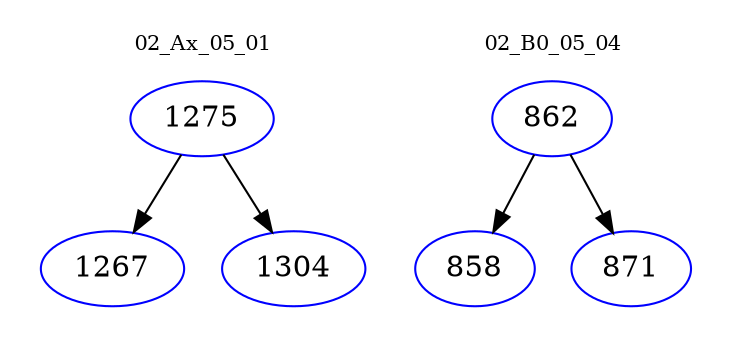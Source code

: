 digraph{
subgraph cluster_0 {
color = white
label = "02_Ax_05_01";
fontsize=10;
T0_1275 [label="1275", color="blue"]
T0_1275 -> T0_1267 [color="black"]
T0_1267 [label="1267", color="blue"]
T0_1275 -> T0_1304 [color="black"]
T0_1304 [label="1304", color="blue"]
}
subgraph cluster_1 {
color = white
label = "02_B0_05_04";
fontsize=10;
T1_862 [label="862", color="blue"]
T1_862 -> T1_858 [color="black"]
T1_858 [label="858", color="blue"]
T1_862 -> T1_871 [color="black"]
T1_871 [label="871", color="blue"]
}
}
